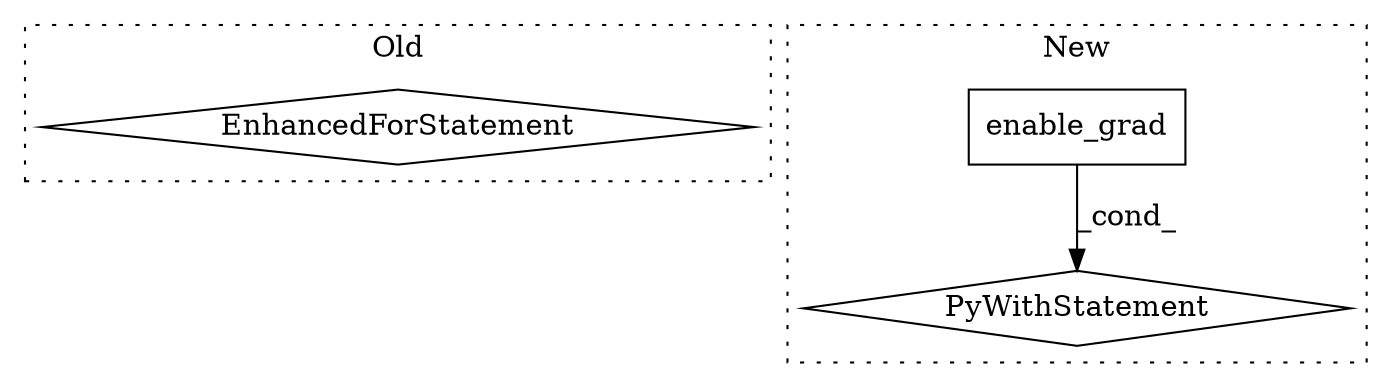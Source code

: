 digraph G {
subgraph cluster0 {
1 [label="EnhancedForStatement" a="70" s="15806,15897" l="63,2" shape="diamond"];
label = "Old";
style="dotted";
}
subgraph cluster1 {
2 [label="enable_grad" a="32" s="14003" l="13" shape="box"];
3 [label="PyWithStatement" a="104" s="13987,14016" l="10,2" shape="diamond"];
label = "New";
style="dotted";
}
2 -> 3 [label="_cond_"];
}
